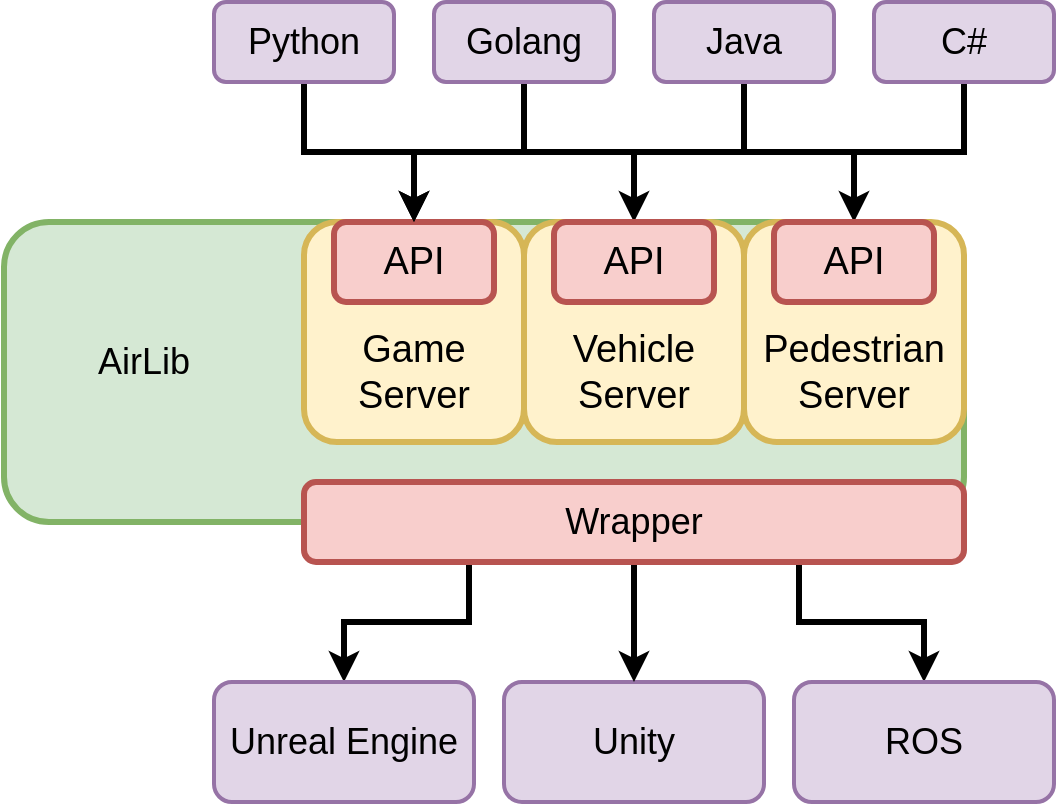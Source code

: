 <mxfile version="14.2.7" type="device"><diagram id="bzr-n907-cOu9GcEKPxo" name="Page-1"><mxGraphModel dx="1422" dy="705" grid="1" gridSize="10" guides="1" tooltips="1" connect="1" arrows="1" fold="1" page="1" pageScale="1" pageWidth="827" pageHeight="1169" math="0" shadow="0"><root><mxCell id="0"/><mxCell id="1" parent="0"/><mxCell id="C3MimMzNokrKmHMxR0UW-1" style="edgeStyle=orthogonalEdgeStyle;rounded=0;orthogonalLoop=1;jettySize=auto;html=1;exitX=0.25;exitY=1;exitDx=0;exitDy=0;entryX=0.5;entryY=0;entryDx=0;entryDy=0;fontSize=18;strokeWidth=3;" edge="1" parent="1" source="C3MimMzNokrKmHMxR0UW-13" target="C3MimMzNokrKmHMxR0UW-10"><mxGeometry relative="1" as="geometry"/></mxCell><mxCell id="C3MimMzNokrKmHMxR0UW-2" style="edgeStyle=orthogonalEdgeStyle;rounded=0;orthogonalLoop=1;jettySize=auto;html=1;exitX=0.75;exitY=1;exitDx=0;exitDy=0;fontSize=18;strokeWidth=3;" edge="1" parent="1" source="C3MimMzNokrKmHMxR0UW-13" target="C3MimMzNokrKmHMxR0UW-11"><mxGeometry relative="1" as="geometry"/></mxCell><mxCell id="C3MimMzNokrKmHMxR0UW-3" value="" style="rounded=1;whiteSpace=wrap;html=1;fillColor=#d5e8d4;strokeColor=#82b366;strokeWidth=3;" vertex="1" parent="1"><mxGeometry x="190" y="230" width="480" height="150" as="geometry"/></mxCell><mxCell id="C3MimMzNokrKmHMxR0UW-4" value="" style="rounded=1;whiteSpace=wrap;html=1;fillColor=#fff2cc;strokeColor=#d6b656;strokeWidth=3;" vertex="1" parent="1"><mxGeometry x="340" y="230" width="110" height="110" as="geometry"/></mxCell><mxCell id="C3MimMzNokrKmHMxR0UW-5" value="" style="rounded=1;whiteSpace=wrap;html=1;fillColor=#f8cecc;strokeColor=#b85450;strokeWidth=3;" vertex="1" parent="1"><mxGeometry x="355" y="230" width="80" height="40" as="geometry"/></mxCell><mxCell id="C3MimMzNokrKmHMxR0UW-6" value="&lt;font style=&quot;font-size: 19px&quot;&gt;API&lt;/font&gt;" style="text;html=1;strokeColor=none;fillColor=none;align=center;verticalAlign=middle;whiteSpace=wrap;rounded=0;strokeWidth=3;" vertex="1" parent="1"><mxGeometry x="375" y="240" width="40" height="20" as="geometry"/></mxCell><mxCell id="C3MimMzNokrKmHMxR0UW-7" value="&lt;font style=&quot;font-size: 19px&quot;&gt;Game Server&lt;/font&gt;" style="text;html=1;strokeColor=none;fillColor=none;align=center;verticalAlign=middle;whiteSpace=wrap;rounded=0;strokeWidth=3;fontSize=18;" vertex="1" parent="1"><mxGeometry x="360" y="295" width="70" height="20" as="geometry"/></mxCell><mxCell id="C3MimMzNokrKmHMxR0UW-8" value="AirLib" style="text;html=1;strokeColor=none;fillColor=none;align=center;verticalAlign=middle;whiteSpace=wrap;rounded=0;fontSize=18;strokeWidth=3;" vertex="1" parent="1"><mxGeometry x="240" y="290" width="40" height="20" as="geometry"/></mxCell><mxCell id="C3MimMzNokrKmHMxR0UW-9" value="Unity" style="rounded=1;whiteSpace=wrap;html=1;strokeWidth=2;fontSize=18;fillColor=#e1d5e7;strokeColor=#9673a6;" vertex="1" parent="1"><mxGeometry x="440" y="460" width="130" height="60" as="geometry"/></mxCell><mxCell id="C3MimMzNokrKmHMxR0UW-10" value="Unreal Engine" style="rounded=1;whiteSpace=wrap;html=1;strokeWidth=2;fontSize=18;fillColor=#e1d5e7;strokeColor=#9673a6;" vertex="1" parent="1"><mxGeometry x="295" y="460" width="130" height="60" as="geometry"/></mxCell><mxCell id="C3MimMzNokrKmHMxR0UW-11" value="ROS" style="rounded=1;whiteSpace=wrap;html=1;strokeWidth=2;fontSize=18;fillColor=#e1d5e7;strokeColor=#9673a6;" vertex="1" parent="1"><mxGeometry x="585" y="460" width="130" height="60" as="geometry"/></mxCell><mxCell id="C3MimMzNokrKmHMxR0UW-12" style="edgeStyle=orthogonalEdgeStyle;rounded=0;orthogonalLoop=1;jettySize=auto;html=1;exitX=0.5;exitY=1;exitDx=0;exitDy=0;entryX=0.5;entryY=0;entryDx=0;entryDy=0;fontSize=18;strokeWidth=3;" edge="1" parent="1" source="C3MimMzNokrKmHMxR0UW-13" target="C3MimMzNokrKmHMxR0UW-9"><mxGeometry relative="1" as="geometry"/></mxCell><mxCell id="C3MimMzNokrKmHMxR0UW-13" value="Wrapper" style="rounded=1;whiteSpace=wrap;html=1;strokeWidth=3;fontSize=18;fillColor=#f8cecc;strokeColor=#b85450;" vertex="1" parent="1"><mxGeometry x="340" y="360" width="330" height="40" as="geometry"/></mxCell><mxCell id="C3MimMzNokrKmHMxR0UW-14" style="edgeStyle=orthogonalEdgeStyle;rounded=0;orthogonalLoop=1;jettySize=auto;html=1;exitX=0.5;exitY=1;exitDx=0;exitDy=0;fontSize=18;strokeWidth=3;entryX=0.5;entryY=0;entryDx=0;entryDy=0;" edge="1" parent="1" source="C3MimMzNokrKmHMxR0UW-15" target="C3MimMzNokrKmHMxR0UW-28"><mxGeometry relative="1" as="geometry"><mxPoint x="590" y="230" as="targetPoint"/></mxGeometry></mxCell><mxCell id="C3MimMzNokrKmHMxR0UW-15" value="Python" style="rounded=1;whiteSpace=wrap;html=1;strokeWidth=2;fontSize=18;fillColor=#e1d5e7;strokeColor=#9673a6;" vertex="1" parent="1"><mxGeometry x="295" y="120" width="90" height="40" as="geometry"/></mxCell><mxCell id="C3MimMzNokrKmHMxR0UW-16" style="edgeStyle=orthogonalEdgeStyle;rounded=0;orthogonalLoop=1;jettySize=auto;html=1;exitX=0.5;exitY=1;exitDx=0;exitDy=0;entryX=0.5;entryY=0;entryDx=0;entryDy=0;fontSize=18;strokeWidth=3;" edge="1" parent="1" source="C3MimMzNokrKmHMxR0UW-17" target="C3MimMzNokrKmHMxR0UW-5"><mxGeometry relative="1" as="geometry"/></mxCell><mxCell id="C3MimMzNokrKmHMxR0UW-17" value="Golang" style="rounded=1;whiteSpace=wrap;html=1;strokeWidth=2;fontSize=18;fillColor=#e1d5e7;strokeColor=#9673a6;" vertex="1" parent="1"><mxGeometry x="405" y="120" width="90" height="40" as="geometry"/></mxCell><mxCell id="C3MimMzNokrKmHMxR0UW-18" style="edgeStyle=orthogonalEdgeStyle;rounded=0;orthogonalLoop=1;jettySize=auto;html=1;exitX=0.5;exitY=1;exitDx=0;exitDy=0;entryX=0.5;entryY=0;entryDx=0;entryDy=0;fontSize=18;strokeWidth=3;" edge="1" parent="1" source="C3MimMzNokrKmHMxR0UW-19" target="C3MimMzNokrKmHMxR0UW-5"><mxGeometry relative="1" as="geometry"/></mxCell><mxCell id="C3MimMzNokrKmHMxR0UW-19" value="Java" style="rounded=1;whiteSpace=wrap;html=1;strokeWidth=2;fontSize=18;fillColor=#e1d5e7;strokeColor=#9673a6;" vertex="1" parent="1"><mxGeometry x="515" y="120" width="90" height="40" as="geometry"/></mxCell><mxCell id="C3MimMzNokrKmHMxR0UW-20" style="edgeStyle=orthogonalEdgeStyle;rounded=0;orthogonalLoop=1;jettySize=auto;html=1;exitX=0.5;exitY=1;exitDx=0;exitDy=0;entryX=0.5;entryY=0;entryDx=0;entryDy=0;fontSize=18;strokeWidth=3;" edge="1" parent="1" source="C3MimMzNokrKmHMxR0UW-21" target="C3MimMzNokrKmHMxR0UW-24"><mxGeometry relative="1" as="geometry"/></mxCell><mxCell id="C3MimMzNokrKmHMxR0UW-21" value="C#" style="rounded=1;whiteSpace=wrap;html=1;strokeWidth=2;fontSize=18;fillColor=#e1d5e7;strokeColor=#9673a6;" vertex="1" parent="1"><mxGeometry x="625" y="120" width="90" height="40" as="geometry"/></mxCell><mxCell id="C3MimMzNokrKmHMxR0UW-23" value="" style="rounded=1;whiteSpace=wrap;html=1;fillColor=#fff2cc;strokeColor=#d6b656;strokeWidth=3;" vertex="1" parent="1"><mxGeometry x="450" y="230" width="110" height="110" as="geometry"/></mxCell><mxCell id="C3MimMzNokrKmHMxR0UW-24" value="" style="rounded=1;whiteSpace=wrap;html=1;fillColor=#f8cecc;strokeColor=#b85450;strokeWidth=3;" vertex="1" parent="1"><mxGeometry x="465" y="230" width="80" height="40" as="geometry"/></mxCell><mxCell id="C3MimMzNokrKmHMxR0UW-25" value="&lt;font style=&quot;font-size: 19px&quot;&gt;API&lt;/font&gt;" style="text;html=1;strokeColor=none;fillColor=none;align=center;verticalAlign=middle;whiteSpace=wrap;rounded=0;strokeWidth=3;" vertex="1" parent="1"><mxGeometry x="485" y="240" width="40" height="20" as="geometry"/></mxCell><mxCell id="C3MimMzNokrKmHMxR0UW-26" value="&lt;font style=&quot;font-size: 19px&quot;&gt;Vehicle Server&lt;/font&gt;" style="text;html=1;strokeColor=none;fillColor=none;align=center;verticalAlign=middle;whiteSpace=wrap;rounded=0;strokeWidth=3;fontSize=18;" vertex="1" parent="1"><mxGeometry x="470" y="295" width="70" height="20" as="geometry"/></mxCell><mxCell id="C3MimMzNokrKmHMxR0UW-27" value="" style="rounded=1;whiteSpace=wrap;html=1;fillColor=#fff2cc;strokeColor=#d6b656;strokeWidth=3;" vertex="1" parent="1"><mxGeometry x="560" y="230" width="110" height="110" as="geometry"/></mxCell><mxCell id="C3MimMzNokrKmHMxR0UW-28" value="" style="rounded=1;whiteSpace=wrap;html=1;fillColor=#f8cecc;strokeColor=#b85450;strokeWidth=3;" vertex="1" parent="1"><mxGeometry x="575" y="230" width="80" height="40" as="geometry"/></mxCell><mxCell id="C3MimMzNokrKmHMxR0UW-29" value="&lt;font style=&quot;font-size: 19px&quot;&gt;API&lt;/font&gt;" style="text;html=1;strokeColor=none;fillColor=none;align=center;verticalAlign=middle;whiteSpace=wrap;rounded=0;strokeWidth=3;" vertex="1" parent="1"><mxGeometry x="595" y="240" width="40" height="20" as="geometry"/></mxCell><mxCell id="C3MimMzNokrKmHMxR0UW-30" value="&lt;font style=&quot;font-size: 19px&quot;&gt;Pedestrian Server&lt;/font&gt;" style="text;html=1;strokeColor=none;fillColor=none;align=center;verticalAlign=middle;whiteSpace=wrap;rounded=0;strokeWidth=3;fontSize=18;" vertex="1" parent="1"><mxGeometry x="570" y="295" width="90" height="20" as="geometry"/></mxCell></root></mxGraphModel></diagram></mxfile>